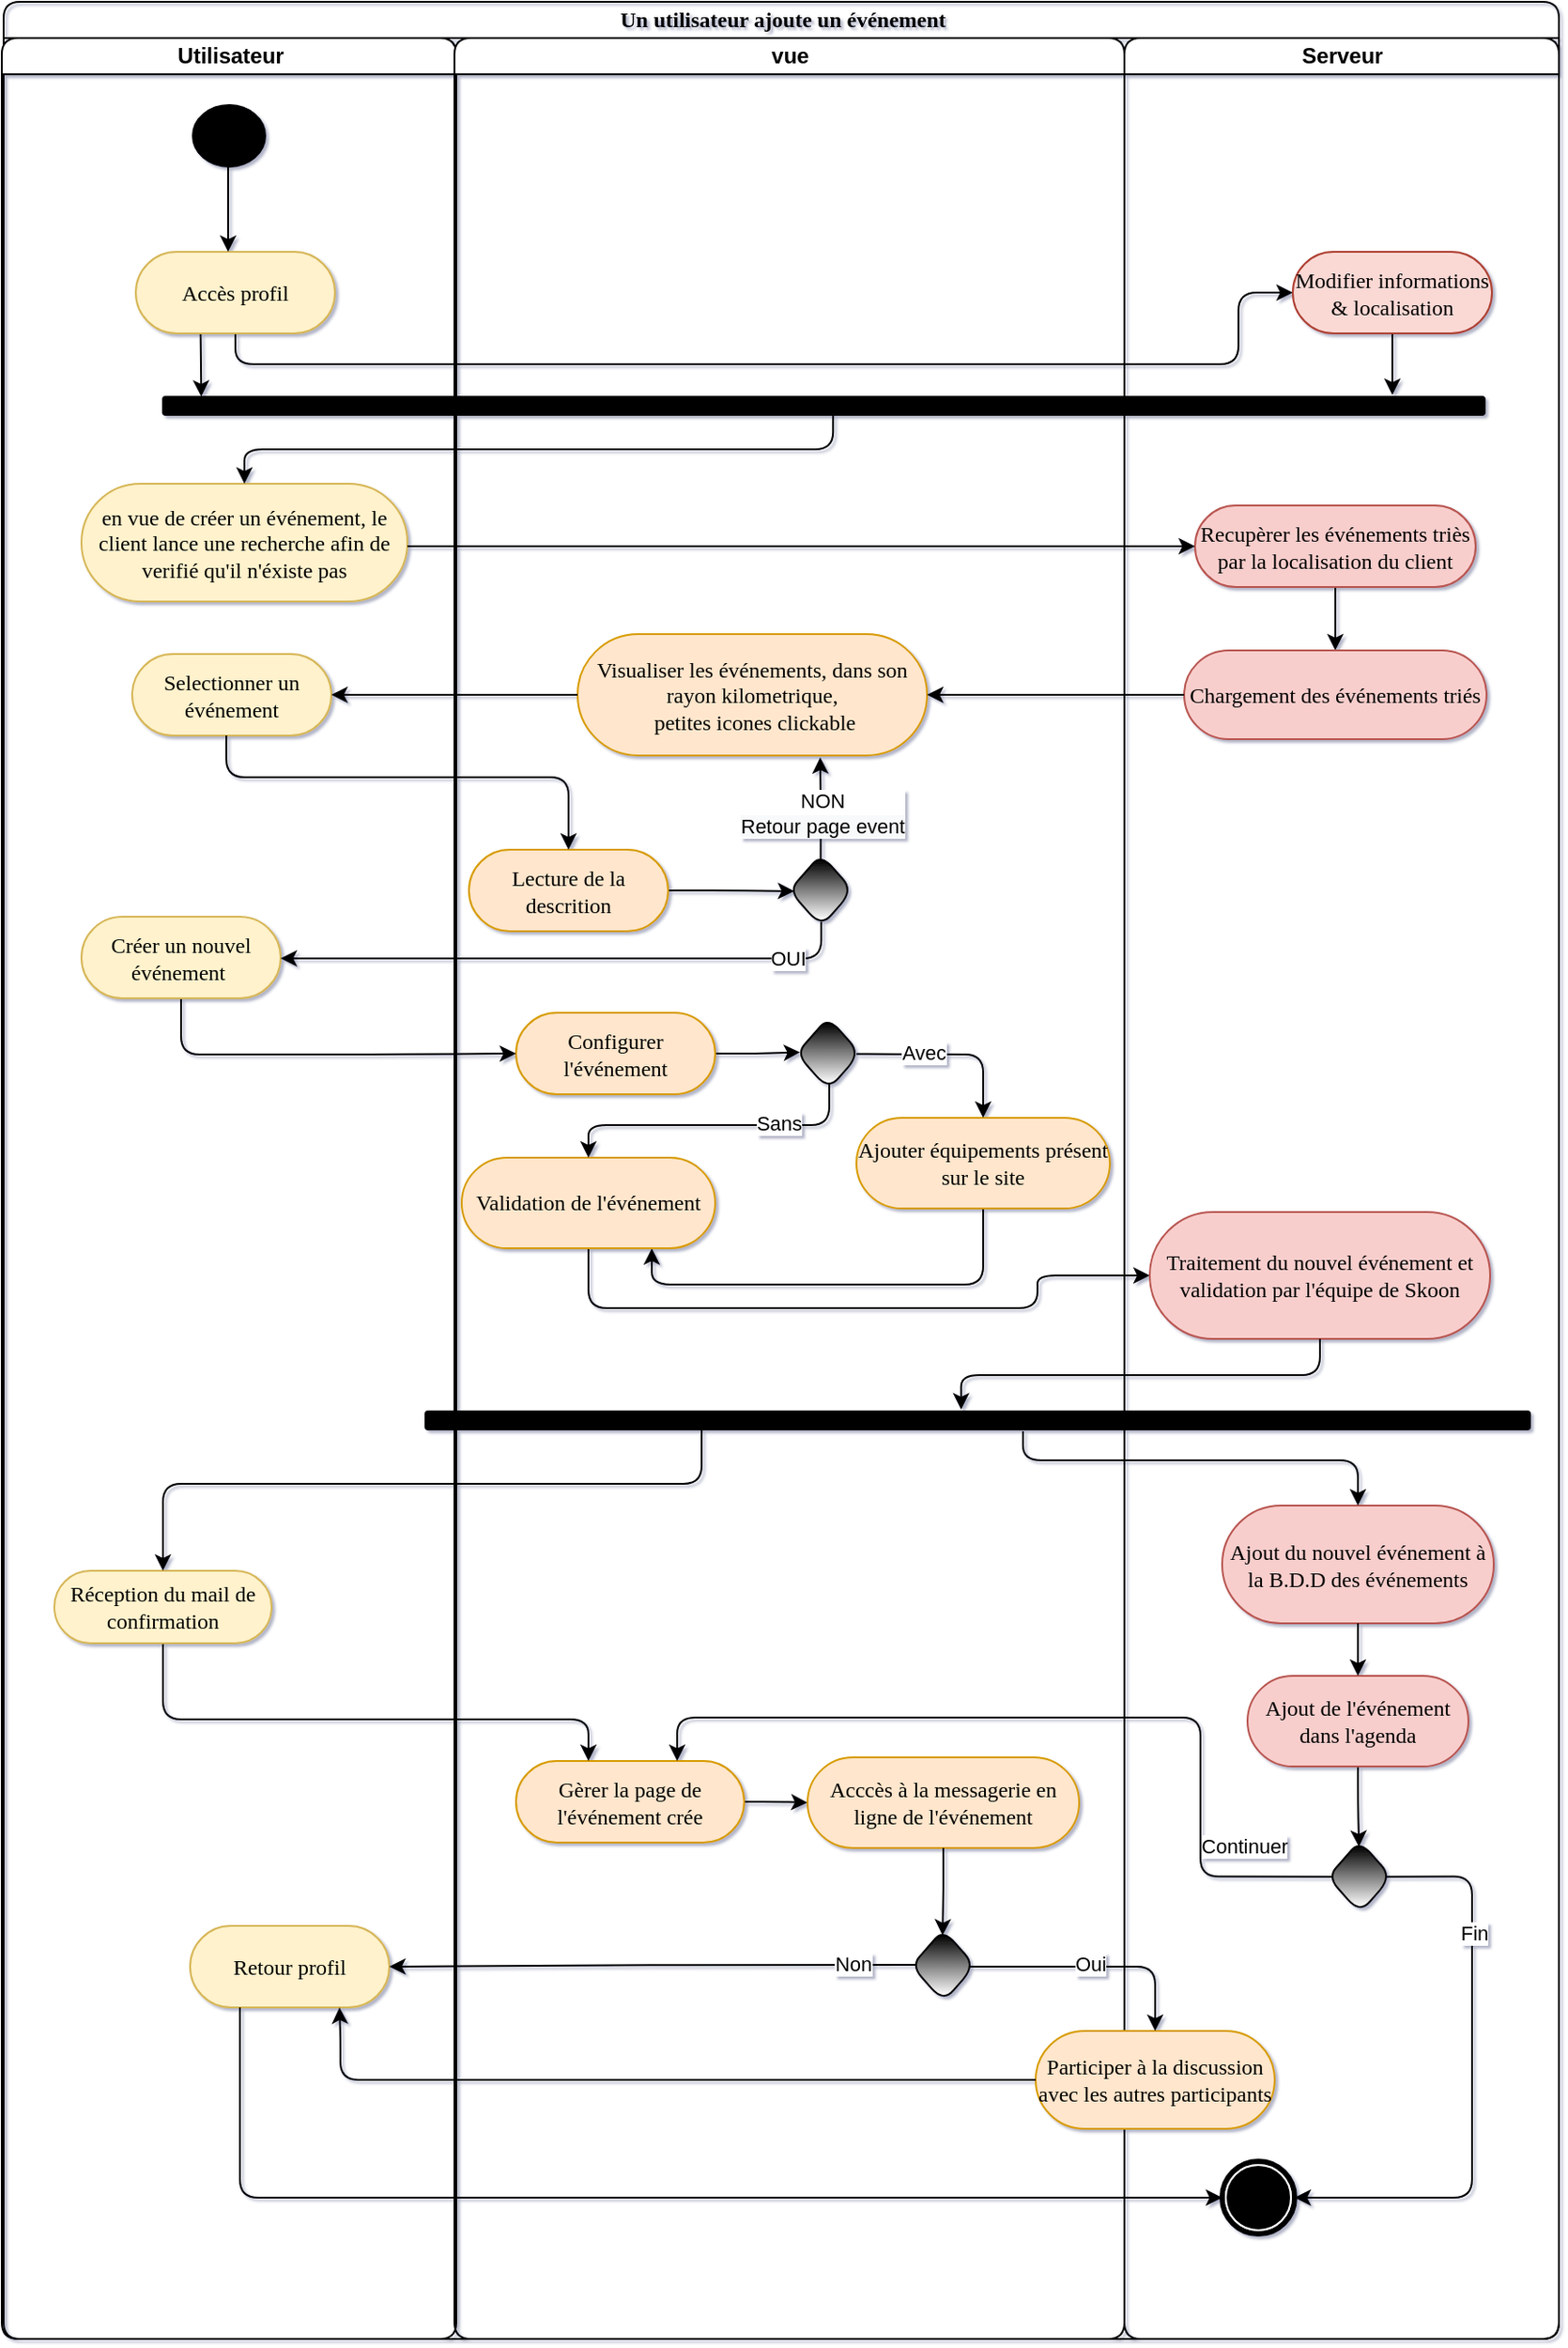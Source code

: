 <mxfile version="14.4.3" type="device"><diagram name="Page-1" id="0783ab3e-0a74-02c8-0abd-f7b4e66b4bec"><mxGraphModel dx="1547" dy="1147" grid="0" gridSize="10" guides="1" tooltips="1" connect="1" arrows="1" fold="1" page="1" pageScale="1" pageWidth="850" pageHeight="1100" background="none" math="0" shadow="1"><root><mxCell id="0"/><mxCell id="1" parent="0"/><mxCell id="1c1d494c118603dd-1" value="Un utilisateur ajoute un événement" style="swimlane;html=1;childLayout=stackLayout;startSize=20;shadow=0;comic=0;labelBackgroundColor=none;strokeWidth=1;fontFamily=Verdana;fontSize=12;align=center;rounded=1;gradientColor=#ffffff;fillColor=none;" parent="1" vertex="1"><mxGeometry x="31" y="30" width="859" height="1290" as="geometry"/></mxCell><mxCell id="1c1d494c118603dd-2" value="Utilisateur" style="swimlane;html=1;startSize=20;rounded=1;" parent="1" vertex="1"><mxGeometry x="30" y="50" width="251" height="1270" as="geometry"/></mxCell><mxCell id="1c1d494c118603dd-3" value="vue" style="swimlane;html=1;startSize=20;align=center;rounded=1;" parent="1c1d494c118603dd-2" vertex="1"><mxGeometry x="250" width="370" height="1270" as="geometry"/></mxCell><mxCell id="pq7tQY0vfqm4GT2s8NN9-47" value="Visualiser les événements, dans son rayon kilometrique,&lt;br&gt;&amp;nbsp;petites icones clickable" style="whiteSpace=wrap;html=1;shadow=0;comic=0;labelBackgroundColor=none;strokeWidth=1;fontFamily=Verdana;fontSize=12;align=center;arcSize=50;fillColor=#ffe6cc;strokeColor=#d79b00;rounded=1;" parent="1c1d494c118603dd-3" vertex="1"><mxGeometry x="68" y="329" width="193" height="67" as="geometry"/></mxCell><mxCell id="pq7tQY0vfqm4GT2s8NN9-61" style="edgeStyle=orthogonalEdgeStyle;orthogonalLoop=1;jettySize=auto;html=1;exitX=0.493;exitY=0.078;exitDx=0;exitDy=0;exitPerimeter=0;" parent="1c1d494c118603dd-3" source="pq7tQY0vfqm4GT2s8NN9-53" edge="1"><mxGeometry relative="1" as="geometry"><Array as="points"><mxPoint x="202" y="424"/><mxPoint x="202" y="424"/><mxPoint x="202" y="397"/></Array><mxPoint x="202" y="397" as="targetPoint"/><mxPoint x="230.5" y="454.5" as="sourcePoint"/></mxGeometry></mxCell><mxCell id="Knkygr0EXEKzd8itWTkL-35" value="NON&lt;br&gt;&lt;span style=&quot;background-color: rgb(248 , 249 , 250)&quot;&gt;Retour page event&lt;/span&gt;" style="edgeLabel;html=1;align=center;verticalAlign=middle;resizable=0;points=[];rounded=1;" parent="pq7tQY0vfqm4GT2s8NN9-61" vertex="1" connectable="0"><mxGeometry x="-0.419" relative="1" as="geometry"><mxPoint y="-9" as="offset"/></mxGeometry></mxCell><mxCell id="pq7tQY0vfqm4GT2s8NN9-53" value="" style="rhombus;whiteSpace=wrap;html=1;fillColor=#000000;gradientColor=#ffffff;rounded=1;" parent="1c1d494c118603dd-3" vertex="1"><mxGeometry x="185" y="450.5" width="35" height="40" as="geometry"/></mxCell><mxCell id="pq7tQY0vfqm4GT2s8NN9-58" style="edgeStyle=orthogonalEdgeStyle;orthogonalLoop=1;jettySize=auto;html=1;entryX=0.076;entryY=0.51;entryDx=0;entryDy=0;entryPerimeter=0;" parent="1c1d494c118603dd-3" source="pq7tQY0vfqm4GT2s8NN9-51" target="pq7tQY0vfqm4GT2s8NN9-53" edge="1"><mxGeometry relative="1" as="geometry"/></mxCell><mxCell id="pq7tQY0vfqm4GT2s8NN9-51" value="Lecture de la descrition" style="whiteSpace=wrap;html=1;shadow=0;comic=0;labelBackgroundColor=none;strokeWidth=1;fontFamily=Verdana;fontSize=12;align=center;arcSize=50;fillColor=#ffe6cc;strokeColor=#d79b00;rounded=1;" parent="1c1d494c118603dd-3" vertex="1"><mxGeometry x="8" y="448" width="110" height="45" as="geometry"/></mxCell><mxCell id="IFQiOtLCUVsjiTBBM632-2" style="edgeStyle=orthogonalEdgeStyle;orthogonalLoop=1;jettySize=auto;html=1;" parent="1c1d494c118603dd-3" source="pq7tQY0vfqm4GT2s8NN9-77" target="IFQiOtLCUVsjiTBBM632-1" edge="1"><mxGeometry relative="1" as="geometry"/></mxCell><mxCell id="pq7tQY0vfqm4GT2s8NN9-77" value="Gèrer la page de l'événement crée" style="whiteSpace=wrap;html=1;shadow=0;comic=0;labelBackgroundColor=none;strokeWidth=1;fontFamily=Verdana;fontSize=12;align=center;arcSize=50;fillColor=#ffe6cc;strokeColor=#d79b00;rounded=1;" parent="1c1d494c118603dd-3" vertex="1"><mxGeometry x="34" y="951" width="126" height="45" as="geometry"/></mxCell><mxCell id="Knkygr0EXEKzd8itWTkL-37" style="edgeStyle=orthogonalEdgeStyle;orthogonalLoop=1;jettySize=auto;html=1;entryX=0.054;entryY=0.483;entryDx=0;entryDy=0;entryPerimeter=0;" parent="1c1d494c118603dd-3" source="pq7tQY0vfqm4GT2s8NN9-82" target="IFQiOtLCUVsjiTBBM632-48" edge="1"><mxGeometry relative="1" as="geometry"/></mxCell><mxCell id="pq7tQY0vfqm4GT2s8NN9-82" value="Configurer l'événement" style="whiteSpace=wrap;html=1;shadow=0;comic=0;labelBackgroundColor=none;strokeWidth=1;fontFamily=Verdana;fontSize=12;align=center;arcSize=50;fillColor=#ffe6cc;strokeColor=#d79b00;rounded=1;" parent="1c1d494c118603dd-3" vertex="1"><mxGeometry x="34" y="538" width="110" height="45" as="geometry"/></mxCell><mxCell id="IFQiOtLCUVsjiTBBM632-78" style="edgeStyle=orthogonalEdgeStyle;orthogonalLoop=1;jettySize=auto;html=1;entryX=0.75;entryY=1;entryDx=0;entryDy=0;" parent="1c1d494c118603dd-3" source="pq7tQY0vfqm4GT2s8NN9-85" target="pq7tQY0vfqm4GT2s8NN9-88" edge="1"><mxGeometry relative="1" as="geometry"><Array as="points"><mxPoint x="292" y="688"/><mxPoint x="109" y="688"/></Array></mxGeometry></mxCell><mxCell id="pq7tQY0vfqm4GT2s8NN9-85" value="Ajouter équipements présent sur le site" style="whiteSpace=wrap;html=1;shadow=0;comic=0;labelBackgroundColor=none;strokeWidth=1;fontFamily=Verdana;fontSize=12;align=center;arcSize=50;fillColor=#ffe6cc;strokeColor=#d79b00;rounded=1;" parent="1c1d494c118603dd-3" vertex="1"><mxGeometry x="222" y="596" width="140" height="50" as="geometry"/></mxCell><mxCell id="IFQiOtLCUVsjiTBBM632-14" style="edgeStyle=orthogonalEdgeStyle;orthogonalLoop=1;jettySize=auto;html=1;entryX=0;entryY=0.5;entryDx=0;entryDy=0;" parent="1c1d494c118603dd-3" source="pq7tQY0vfqm4GT2s8NN9-88" target="pq7tQY0vfqm4GT2s8NN9-86" edge="1"><mxGeometry relative="1" as="geometry"><Array as="points"><mxPoint x="74" y="701"/><mxPoint x="322" y="701"/><mxPoint x="322" y="683"/></Array></mxGeometry></mxCell><mxCell id="pq7tQY0vfqm4GT2s8NN9-88" value="Validation de l'événement" style="whiteSpace=wrap;html=1;shadow=0;comic=0;labelBackgroundColor=none;strokeWidth=1;fontFamily=Verdana;fontSize=12;align=center;arcSize=50;fillColor=#ffe6cc;strokeColor=#d79b00;rounded=1;" parent="1c1d494c118603dd-3" vertex="1"><mxGeometry x="4" y="618" width="140" height="50" as="geometry"/></mxCell><mxCell id="IFQiOtLCUVsjiTBBM632-1" value="Acccès à la messagerie en ligne de l'événement" style="whiteSpace=wrap;html=1;shadow=0;comic=0;labelBackgroundColor=none;strokeWidth=1;fontFamily=Verdana;fontSize=12;align=center;arcSize=50;fillColor=#ffe6cc;strokeColor=#d79b00;rounded=1;" parent="1c1d494c118603dd-3" vertex="1"><mxGeometry x="195" y="949" width="150" height="50" as="geometry"/></mxCell><mxCell id="IFQiOtLCUVsjiTBBM632-5" value="Retour profil" style="whiteSpace=wrap;html=1;shadow=0;comic=0;labelBackgroundColor=none;strokeWidth=1;fontFamily=Verdana;fontSize=12;align=center;arcSize=50;fillColor=#fff2cc;strokeColor=#d6b656;rounded=1;" parent="1c1d494c118603dd-3" vertex="1"><mxGeometry x="-146" y="1042" width="110" height="45" as="geometry"/></mxCell><mxCell id="IFQiOtLCUVsjiTBBM632-8" value="" style="whiteSpace=wrap;html=1;fillColor=#000000;rounded=1;" parent="1c1d494c118603dd-3" vertex="1"><mxGeometry x="-16" y="758" width="610" height="10" as="geometry"/></mxCell><mxCell id="pq7tQY0vfqm4GT2s8NN9-86" value="Traitement du nouvel événement et validation par l'équipe de Skoon" style="whiteSpace=wrap;html=1;shadow=0;comic=0;labelBackgroundColor=none;strokeWidth=1;fontFamily=Verdana;fontSize=12;align=center;arcSize=50;fillColor=#f8cecc;strokeColor=#b85450;rounded=1;" parent="1c1d494c118603dd-3" vertex="1"><mxGeometry x="384" y="648" width="188" height="70" as="geometry"/></mxCell><mxCell id="IFQiOtLCUVsjiTBBM632-12" style="edgeStyle=orthogonalEdgeStyle;orthogonalLoop=1;jettySize=auto;html=1;entryX=0.485;entryY=-0.1;entryDx=0;entryDy=0;entryPerimeter=0;" parent="1c1d494c118603dd-3" source="pq7tQY0vfqm4GT2s8NN9-86" target="IFQiOtLCUVsjiTBBM632-8" edge="1"><mxGeometry relative="1" as="geometry"/></mxCell><mxCell id="IFQiOtLCUVsjiTBBM632-49" style="edgeStyle=orthogonalEdgeStyle;orthogonalLoop=1;jettySize=auto;html=1;entryX=0.5;entryY=0;entryDx=0;entryDy=0;exitX=0.942;exitY=0.507;exitDx=0;exitDy=0;exitPerimeter=0;" parent="1c1d494c118603dd-3" source="IFQiOtLCUVsjiTBBM632-48" target="pq7tQY0vfqm4GT2s8NN9-85" edge="1"><mxGeometry relative="1" as="geometry"><Array as="points"><mxPoint x="234" y="561"/><mxPoint x="292" y="561"/></Array><mxPoint x="234" y="561" as="sourcePoint"/></mxGeometry></mxCell><mxCell id="Knkygr0EXEKzd8itWTkL-42" value="Avec" style="edgeLabel;html=1;align=center;verticalAlign=middle;resizable=0;points=[];" parent="IFQiOtLCUVsjiTBBM632-49" vertex="1" connectable="0"><mxGeometry x="0.156" y="1" relative="1" as="geometry"><mxPoint x="-24" as="offset"/></mxGeometry></mxCell><mxCell id="IFQiOtLCUVsjiTBBM632-48" value="" style="rhombus;whiteSpace=wrap;html=1;fillColor=#000000;gradientColor=#ffffff;rounded=1;" parent="1c1d494c118603dd-3" vertex="1"><mxGeometry x="189" y="540.5" width="35" height="40" as="geometry"/></mxCell><mxCell id="IFQiOtLCUVsjiTBBM632-51" style="edgeStyle=orthogonalEdgeStyle;orthogonalLoop=1;jettySize=auto;html=1;exitX=0.514;exitY=0.909;exitDx=0;exitDy=0;exitPerimeter=0;" parent="1c1d494c118603dd-3" source="IFQiOtLCUVsjiTBBM632-48" target="pq7tQY0vfqm4GT2s8NN9-88" edge="1"><mxGeometry relative="1" as="geometry"><mxPoint x="206.5" y="648" as="targetPoint"/><Array as="points"><mxPoint x="207" y="600"/><mxPoint x="74" y="600"/></Array></mxGeometry></mxCell><mxCell id="Knkygr0EXEKzd8itWTkL-43" value="Sans" style="edgeLabel;html=1;align=center;verticalAlign=middle;resizable=0;points=[];" parent="IFQiOtLCUVsjiTBBM632-51" vertex="1" connectable="0"><mxGeometry x="-0.471" y="-3" relative="1" as="geometry"><mxPoint x="-5" y="2" as="offset"/></mxGeometry></mxCell><mxCell id="1c1d494c118603dd-4" value="Serveur" style="swimlane;html=1;startSize=20;rounded=1;" parent="1c1d494c118603dd-3" vertex="1"><mxGeometry x="370" width="240" height="1270" as="geometry"/></mxCell><mxCell id="Knkygr0EXEKzd8itWTkL-33" style="edgeStyle=orthogonalEdgeStyle;orthogonalLoop=1;jettySize=auto;html=1;entryX=0.5;entryY=0;entryDx=0;entryDy=0;" parent="1c1d494c118603dd-4" source="pq7tQY0vfqm4GT2s8NN9-43" target="pq7tQY0vfqm4GT2s8NN9-45" edge="1"><mxGeometry relative="1" as="geometry"/></mxCell><mxCell id="pq7tQY0vfqm4GT2s8NN9-43" value="Recupèrer les événements triès par la localisation du client" style="whiteSpace=wrap;html=1;shadow=0;comic=0;labelBackgroundColor=none;strokeWidth=1;fontFamily=Verdana;fontSize=12;align=center;arcSize=50;fillColor=#f8cecc;strokeColor=#b85450;rounded=1;" parent="1c1d494c118603dd-4" vertex="1"><mxGeometry x="39" y="258" width="155" height="45" as="geometry"/></mxCell><mxCell id="pq7tQY0vfqm4GT2s8NN9-45" value="Chargement des événements triés" style="whiteSpace=wrap;html=1;shadow=0;comic=0;labelBackgroundColor=none;strokeWidth=1;fontFamily=Verdana;fontSize=12;align=center;arcSize=50;fillColor=#f8cecc;strokeColor=#b85450;rounded=1;" parent="1c1d494c118603dd-4" vertex="1"><mxGeometry x="33" y="338" width="167" height="49" as="geometry"/></mxCell><mxCell id="pq7tQY0vfqm4GT2s8NN9-76" value="Ajout du nouvel événement à la B.D.D des événements" style="whiteSpace=wrap;html=1;shadow=0;comic=0;labelBackgroundColor=none;strokeWidth=1;fontFamily=Verdana;fontSize=12;align=center;arcSize=50;fillColor=#f8cecc;strokeColor=#b85450;rounded=1;" parent="1c1d494c118603dd-4" vertex="1"><mxGeometry x="54" y="810" width="150" height="65" as="geometry"/></mxCell><mxCell id="IFQiOtLCUVsjiTBBM632-11" style="edgeStyle=orthogonalEdgeStyle;orthogonalLoop=1;jettySize=auto;html=1;entryX=0.5;entryY=0;entryDx=0;entryDy=0;" parent="1c1d494c118603dd-4" target="pq7tQY0vfqm4GT2s8NN9-76" edge="1"><mxGeometry relative="1" as="geometry"><mxPoint x="-56" y="769" as="sourcePoint"/><mxPoint x="129" y="801" as="targetPoint"/><Array as="points"><mxPoint x="-56" y="785"/><mxPoint x="129" y="785"/></Array></mxGeometry></mxCell><mxCell id="IFQiOtLCUVsjiTBBM632-79" style="edgeStyle=orthogonalEdgeStyle;orthogonalLoop=1;jettySize=auto;html=1;entryX=0.488;entryY=0.084;entryDx=0;entryDy=0;entryPerimeter=0;" parent="1c1d494c118603dd-4" source="pq7tQY0vfqm4GT2s8NN9-69" target="IFQiOtLCUVsjiTBBM632-55" edge="1"><mxGeometry relative="1" as="geometry"><mxPoint x="143" y="1007" as="targetPoint"/></mxGeometry></mxCell><mxCell id="pq7tQY0vfqm4GT2s8NN9-69" value="Ajout de l'événement dans l'agenda" style="whiteSpace=wrap;html=1;shadow=0;comic=0;labelBackgroundColor=none;strokeWidth=1;fontFamily=Verdana;fontSize=12;align=center;arcSize=50;fillColor=#f8cecc;strokeColor=#b85450;rounded=1;" parent="1c1d494c118603dd-4" vertex="1"><mxGeometry x="68" y="904" width="122" height="50" as="geometry"/></mxCell><mxCell id="IFQiOtLCUVsjiTBBM632-55" value="" style="rhombus;whiteSpace=wrap;html=1;fillColor=#000000;gradientColor=#ffffff;rounded=1;" parent="1c1d494c118603dd-4" vertex="1"><mxGeometry x="112.5" y="995" width="35" height="40" as="geometry"/></mxCell><mxCell id="IFQiOtLCUVsjiTBBM632-4" value="Participer à la discussion avec les autres participants" style="whiteSpace=wrap;html=1;shadow=0;comic=0;labelBackgroundColor=none;strokeWidth=1;fontFamily=Verdana;fontSize=12;align=center;arcSize=50;fillColor=#ffe6cc;strokeColor=#d79b00;rounded=1;" parent="1c1d494c118603dd-4" vertex="1"><mxGeometry x="-49" y="1100" width="132" height="54" as="geometry"/></mxCell><mxCell id="Knkygr0EXEKzd8itWTkL-39" style="edgeStyle=orthogonalEdgeStyle;rounded=0;orthogonalLoop=1;jettySize=auto;html=1;" parent="1c1d494c118603dd-4" source="pq7tQY0vfqm4GT2s8NN9-76" target="pq7tQY0vfqm4GT2s8NN9-69" edge="1"><mxGeometry relative="1" as="geometry"><mxPoint x="129" y="903" as="targetPoint"/></mxGeometry></mxCell><mxCell id="IFQiOtLCUVsjiTBBM632-58" style="edgeStyle=orthogonalEdgeStyle;orthogonalLoop=1;jettySize=auto;html=1;exitX=0.07;exitY=0.496;exitDx=0;exitDy=0;exitPerimeter=0;" parent="1c1d494c118603dd-3" source="IFQiOtLCUVsjiTBBM632-55" target="pq7tQY0vfqm4GT2s8NN9-77" edge="1"><mxGeometry relative="1" as="geometry"><Array as="points"><mxPoint x="412" y="1015"/><mxPoint x="412" y="927"/><mxPoint x="123" y="927"/></Array></mxGeometry></mxCell><mxCell id="Knkygr0EXEKzd8itWTkL-41" value="Continuer" style="edgeLabel;html=1;align=center;verticalAlign=middle;resizable=0;points=[];" parent="IFQiOtLCUVsjiTBBM632-58" vertex="1" connectable="0"><mxGeometry x="-0.606" y="-4" relative="1" as="geometry"><mxPoint x="20" y="3" as="offset"/></mxGeometry></mxCell><mxCell id="Knkygr0EXEKzd8itWTkL-34" style="edgeStyle=orthogonalEdgeStyle;orthogonalLoop=1;jettySize=auto;html=1;entryX=1;entryY=0.5;entryDx=0;entryDy=0;" parent="1c1d494c118603dd-3" source="pq7tQY0vfqm4GT2s8NN9-45" target="pq7tQY0vfqm4GT2s8NN9-47" edge="1"><mxGeometry relative="1" as="geometry"/></mxCell><mxCell id="DEazOZn4_3-EFSsOK0E0-6" style="edgeStyle=orthogonalEdgeStyle;rounded=1;orthogonalLoop=1;jettySize=auto;html=1;entryX=0.75;entryY=1;entryDx=0;entryDy=0;exitX=0;exitY=0.5;exitDx=0;exitDy=0;" parent="1c1d494c118603dd-3" source="IFQiOtLCUVsjiTBBM632-4" target="IFQiOtLCUVsjiTBBM632-5" edge="1"><mxGeometry relative="1" as="geometry"><Array as="points"><mxPoint x="-63" y="1127"/><mxPoint x="-63" y="1104"/></Array><mxPoint x="-39.5" y="1106.0" as="targetPoint"/></mxGeometry></mxCell><mxCell id="pq7tQY0vfqm4GT2s8NN9-49" value="Selectionner un événement" style="whiteSpace=wrap;html=1;shadow=0;comic=0;labelBackgroundColor=none;strokeWidth=1;fontFamily=Verdana;fontSize=12;align=center;arcSize=50;fillColor=#fff2cc;strokeColor=#d6b656;rounded=1;" parent="1c1d494c118603dd-2" vertex="1"><mxGeometry x="72" y="340" width="110" height="45" as="geometry"/></mxCell><mxCell id="pq7tQY0vfqm4GT2s8NN9-50" style="edgeStyle=orthogonalEdgeStyle;orthogonalLoop=1;jettySize=auto;html=1;entryX=0.5;entryY=0;entryDx=0;entryDy=0;" parent="1c1d494c118603dd-2" source="pq7tQY0vfqm4GT2s8NN9-49" target="pq7tQY0vfqm4GT2s8NN9-51" edge="1"><mxGeometry relative="1" as="geometry"><mxPoint x="114" y="458" as="targetPoint"/><Array as="points"><mxPoint x="124" y="408"/><mxPoint x="313" y="408"/></Array></mxGeometry></mxCell><mxCell id="IFQiOtLCUVsjiTBBM632-54" style="edgeStyle=orthogonalEdgeStyle;orthogonalLoop=1;jettySize=auto;html=1;" parent="1c1d494c118603dd-2" source="pq7tQY0vfqm4GT2s8NN9-63" target="pq7tQY0vfqm4GT2s8NN9-77" edge="1"><mxGeometry relative="1" as="geometry"><Array as="points"><mxPoint x="89" y="928"/><mxPoint x="324" y="928"/></Array></mxGeometry></mxCell><mxCell id="pq7tQY0vfqm4GT2s8NN9-63" value="Réception du mail de confirmation" style="whiteSpace=wrap;html=1;shadow=0;comic=0;labelBackgroundColor=none;strokeWidth=1;fontFamily=Verdana;fontSize=12;align=center;arcSize=50;fillColor=#fff2cc;strokeColor=#d6b656;rounded=1;" parent="1c1d494c118603dd-2" vertex="1"><mxGeometry x="29" y="846" width="120" height="40" as="geometry"/></mxCell><mxCell id="IFQiOtLCUVsjiTBBM632-47" style="edgeStyle=orthogonalEdgeStyle;orthogonalLoop=1;jettySize=auto;html=1;entryX=0;entryY=0.5;entryDx=0;entryDy=0;" parent="1c1d494c118603dd-2" source="pq7tQY0vfqm4GT2s8NN9-74" target="pq7tQY0vfqm4GT2s8NN9-82" edge="1"><mxGeometry relative="1" as="geometry"><Array as="points"><mxPoint x="99" y="561"/><mxPoint x="214" y="561"/></Array></mxGeometry></mxCell><mxCell id="pq7tQY0vfqm4GT2s8NN9-74" value="Créer un nouvel événement&amp;nbsp;" style="whiteSpace=wrap;html=1;shadow=0;comic=0;labelBackgroundColor=none;strokeWidth=1;fontFamily=Verdana;fontSize=12;align=center;arcSize=50;fillColor=#fff2cc;strokeColor=#d6b656;rounded=1;" parent="1c1d494c118603dd-2" vertex="1"><mxGeometry x="44" y="485" width="110" height="45" as="geometry"/></mxCell><mxCell id="pq7tQY0vfqm4GT2s8NN9-78" style="edgeStyle=orthogonalEdgeStyle;orthogonalLoop=1;jettySize=auto;html=1;exitX=0.502;exitY=0.932;exitDx=0;exitDy=0;exitPerimeter=0;entryX=1;entryY=0.5;entryDx=0;entryDy=0;" parent="1c1d494c118603dd-2" source="pq7tQY0vfqm4GT2s8NN9-53" target="pq7tQY0vfqm4GT2s8NN9-74" edge="1"><mxGeometry relative="1" as="geometry"><mxPoint x="134" y="488" as="targetPoint"/><Array as="points"><mxPoint x="453" y="508"/><mxPoint x="154" y="508"/></Array></mxGeometry></mxCell><mxCell id="Knkygr0EXEKzd8itWTkL-36" value="OUI" style="edgeLabel;html=1;align=center;verticalAlign=middle;resizable=0;points=[];rounded=1;" parent="pq7tQY0vfqm4GT2s8NN9-78" vertex="1" connectable="0"><mxGeometry x="-0.865" y="2" relative="1" as="geometry"><mxPoint x="-18" y="-2" as="offset"/></mxGeometry></mxCell><mxCell id="60571a20871a0731-5" value="" style="shape=mxgraph.bpmn.shape;html=1;verticalLabelPosition=bottom;labelBackgroundColor=#ffffff;verticalAlign=top;perimeter=ellipsePerimeter;outline=end;symbol=terminate;shadow=0;comic=0;strokeWidth=1;fontFamily=Verdana;fontSize=12;align=center;rounded=1;" parent="1c1d494c118603dd-2" vertex="1"><mxGeometry x="674" y="1172" width="40" height="40" as="geometry"/></mxCell><mxCell id="IFQiOtLCUVsjiTBBM632-7" style="edgeStyle=orthogonalEdgeStyle;orthogonalLoop=1;jettySize=auto;html=1;exitX=0.25;exitY=1;exitDx=0;exitDy=0;" parent="1c1d494c118603dd-2" source="IFQiOtLCUVsjiTBBM632-5" edge="1"><mxGeometry relative="1" as="geometry"><mxPoint x="674" y="1192" as="targetPoint"/><Array as="points"><mxPoint x="132" y="1192"/></Array></mxGeometry></mxCell><mxCell id="IFQiOtLCUVsjiTBBM632-10" style="edgeStyle=orthogonalEdgeStyle;orthogonalLoop=1;jettySize=auto;html=1;exitX=0.25;exitY=1;exitDx=0;exitDy=0;" parent="1c1d494c118603dd-2" source="IFQiOtLCUVsjiTBBM632-8" target="pq7tQY0vfqm4GT2s8NN9-63" edge="1"><mxGeometry relative="1" as="geometry"><Array as="points"><mxPoint x="386" y="798"/><mxPoint x="89" y="798"/></Array></mxGeometry></mxCell><mxCell id="pq7tQY0vfqm4GT2s8NN9-41" value="en vue de créer un événement, le client lance une recherche afin de verifié qu'il n'éxiste pas" style="whiteSpace=wrap;html=1;shadow=0;comic=0;labelBackgroundColor=none;strokeWidth=1;fontFamily=Verdana;fontSize=12;align=center;arcSize=50;fillColor=#fff2cc;strokeColor=#d6b656;rounded=1;" parent="1c1d494c118603dd-2" vertex="1"><mxGeometry x="44" y="246" width="180" height="65" as="geometry"/></mxCell><mxCell id="pq7tQY0vfqm4GT2s8NN9-48" style="edgeStyle=orthogonalEdgeStyle;orthogonalLoop=1;jettySize=auto;html=1;entryX=1;entryY=0.5;entryDx=0;entryDy=0;" parent="1c1d494c118603dd-2" source="pq7tQY0vfqm4GT2s8NN9-47" target="pq7tQY0vfqm4GT2s8NN9-49" edge="1"><mxGeometry relative="1" as="geometry"><mxPoint x="164" y="358" as="targetPoint"/></mxGeometry></mxCell><mxCell id="pq7tQY0vfqm4GT2s8NN9-42" style="edgeStyle=orthogonalEdgeStyle;orthogonalLoop=1;jettySize=auto;html=1;entryX=0;entryY=0.5;entryDx=0;entryDy=0;" parent="1c1d494c118603dd-2" source="pq7tQY0vfqm4GT2s8NN9-41" target="pq7tQY0vfqm4GT2s8NN9-43" edge="1"><mxGeometry relative="1" as="geometry"><mxPoint x="564" y="280.5" as="targetPoint"/><Array as="points"><mxPoint x="470" y="281"/></Array></mxGeometry></mxCell><mxCell id="Knkygr0EXEKzd8itWTkL-2" value="" style="ellipse;whiteSpace=wrap;html=1;shadow=0;comic=0;labelBackgroundColor=none;strokeWidth=1;fontFamily=Verdana;fontSize=12;align=center;fillColor=#000000;rounded=1;" parent="1c1d494c118603dd-2" vertex="1"><mxGeometry x="105.5" y="37" width="40" height="34" as="geometry"/></mxCell><mxCell id="IFQiOtLCUVsjiTBBM632-59" style="edgeStyle=orthogonalEdgeStyle;orthogonalLoop=1;jettySize=auto;html=1;entryX=1;entryY=0.5;entryDx=0;entryDy=0;exitX=0.928;exitY=0.496;exitDx=0;exitDy=0;exitPerimeter=0;" parent="1c1d494c118603dd-2" source="IFQiOtLCUVsjiTBBM632-55" target="60571a20871a0731-5" edge="1"><mxGeometry relative="1" as="geometry"><mxPoint x="636" y="1268" as="targetPoint"/><Array as="points"><mxPoint x="812" y="1015"/><mxPoint x="812" y="1192"/></Array><mxPoint x="826" y="980" as="sourcePoint"/></mxGeometry></mxCell><mxCell id="Knkygr0EXEKzd8itWTkL-40" value="Fin" style="edgeLabel;html=1;align=center;verticalAlign=middle;resizable=0;points=[];" parent="IFQiOtLCUVsjiTBBM632-59" vertex="1" connectable="0"><mxGeometry x="-0.515" y="1" relative="1" as="geometry"><mxPoint as="offset"/></mxGeometry></mxCell><mxCell id="Knkygr0EXEKzd8itWTkL-3" style="edgeStyle=orthogonalEdgeStyle;orthogonalLoop=1;jettySize=auto;html=1;exitX=0.5;exitY=1;exitDx=0;exitDy=0;entryX=0;entryY=0.5;entryDx=0;entryDy=0;" parent="1" target="Knkygr0EXEKzd8itWTkL-11" edge="1"><mxGeometry relative="1" as="geometry"><mxPoint x="159.0" y="213" as="sourcePoint"/><mxPoint x="730" y="184" as="targetPoint"/><Array as="points"><mxPoint x="159" y="230"/><mxPoint x="713" y="230"/><mxPoint x="713" y="190"/></Array></mxGeometry></mxCell><mxCell id="Knkygr0EXEKzd8itWTkL-4" style="edgeStyle=orthogonalEdgeStyle;orthogonalLoop=1;jettySize=auto;html=1;entryX=0.029;entryY=-0.01;entryDx=0;entryDy=0;entryPerimeter=0;exitX=0.325;exitY=1.04;exitDx=0;exitDy=0;exitPerimeter=0;" parent="1" source="Knkygr0EXEKzd8itWTkL-19" target="Knkygr0EXEKzd8itWTkL-5" edge="1"><mxGeometry relative="1" as="geometry"><mxPoint x="159.0" y="213" as="sourcePoint"/><Array as="points"><mxPoint x="140" y="213"/></Array></mxGeometry></mxCell><mxCell id="Knkygr0EXEKzd8itWTkL-5" value="" style="whiteSpace=wrap;html=1;fillColor=#000000;rounded=1;" parent="1" vertex="1"><mxGeometry x="119" y="248" width="730" height="10" as="geometry"/></mxCell><mxCell id="Knkygr0EXEKzd8itWTkL-10" style="edgeStyle=orthogonalEdgeStyle;orthogonalLoop=1;jettySize=auto;html=1;" parent="1" source="Knkygr0EXEKzd8itWTkL-11" edge="1"><mxGeometry relative="1" as="geometry"><mxPoint x="798" y="247" as="targetPoint"/></mxGeometry></mxCell><mxCell id="Knkygr0EXEKzd8itWTkL-11" value="Modifier informations &amp;amp; localisation" style="whiteSpace=wrap;html=1;shadow=0;comic=0;labelBackgroundColor=none;strokeWidth=1;fontFamily=Verdana;fontSize=12;align=center;arcSize=50;fillColor=#fad9d5;strokeColor=#ae4132;rounded=1;" parent="1" vertex="1"><mxGeometry x="743" y="168" width="110" height="45" as="geometry"/></mxCell><mxCell id="Knkygr0EXEKzd8itWTkL-19" value="Accès profil" style="whiteSpace=wrap;html=1;shadow=0;comic=0;labelBackgroundColor=none;strokeWidth=1;fontFamily=Verdana;fontSize=12;align=center;arcSize=50;fillColor=#fff2cc;strokeColor=#d6b656;rounded=1;" parent="1" vertex="1"><mxGeometry x="104" y="168" width="110" height="45" as="geometry"/></mxCell><mxCell id="Knkygr0EXEKzd8itWTkL-45" style="edgeStyle=orthogonalEdgeStyle;rounded=0;orthogonalLoop=1;jettySize=auto;html=1;exitX=0.06;exitY=0.489;exitDx=0;exitDy=0;exitPerimeter=0;" parent="1" source="Knkygr0EXEKzd8itWTkL-44" target="IFQiOtLCUVsjiTBBM632-5" edge="1"><mxGeometry relative="1" as="geometry"/></mxCell><mxCell id="Knkygr0EXEKzd8itWTkL-48" value="Non" style="edgeLabel;html=1;align=center;verticalAlign=middle;resizable=0;points=[];" parent="Knkygr0EXEKzd8itWTkL-45" vertex="1" connectable="0"><mxGeometry x="-0.755" y="2" relative="1" as="geometry"><mxPoint x="1" y="-3" as="offset"/></mxGeometry></mxCell><mxCell id="Knkygr0EXEKzd8itWTkL-44" value="" style="rhombus;whiteSpace=wrap;html=1;fillColor=#000000;gradientColor=#ffffff;rounded=1;" parent="1" vertex="1"><mxGeometry x="532.5" y="1094" width="35" height="40" as="geometry"/></mxCell><mxCell id="IFQiOtLCUVsjiTBBM632-13" style="edgeStyle=orthogonalEdgeStyle;orthogonalLoop=1;jettySize=auto;html=1;entryX=0.5;entryY=0;entryDx=0;entryDy=0;exitX=0.901;exitY=0.512;exitDx=0;exitDy=0;exitPerimeter=0;" parent="1" source="Knkygr0EXEKzd8itWTkL-44" target="IFQiOtLCUVsjiTBBM632-4" edge="1"><mxGeometry relative="1" as="geometry"><mxPoint x="667" y="1078" as="targetPoint"/><Array as="points"><mxPoint x="667" y="1115"/></Array></mxGeometry></mxCell><mxCell id="Knkygr0EXEKzd8itWTkL-49" value="Oui" style="edgeLabel;html=1;align=center;verticalAlign=middle;resizable=0;points=[];" parent="IFQiOtLCUVsjiTBBM632-13" vertex="1" connectable="0"><mxGeometry x="-0.061" y="2" relative="1" as="geometry"><mxPoint x="2" as="offset"/></mxGeometry></mxCell><mxCell id="Knkygr0EXEKzd8itWTkL-47" style="edgeStyle=orthogonalEdgeStyle;rounded=0;orthogonalLoop=1;jettySize=auto;html=1;entryX=0.488;entryY=0.082;entryDx=0;entryDy=0;entryPerimeter=0;" parent="1" source="IFQiOtLCUVsjiTBBM632-1" target="Knkygr0EXEKzd8itWTkL-44" edge="1"><mxGeometry relative="1" as="geometry"><mxPoint x="550" y="1111" as="targetPoint"/></mxGeometry></mxCell><mxCell id="DEazOZn4_3-EFSsOK0E0-1" style="edgeStyle=orthogonalEdgeStyle;rounded=0;orthogonalLoop=1;jettySize=auto;html=1;" parent="1" source="Knkygr0EXEKzd8itWTkL-2" edge="1"><mxGeometry relative="1" as="geometry"><mxPoint x="155" y="168" as="targetPoint"/></mxGeometry></mxCell><mxCell id="IFQiOtLCUVsjiTBBM632-35" style="edgeStyle=orthogonalEdgeStyle;orthogonalLoop=1;jettySize=auto;html=1;entryX=0.5;entryY=0;entryDx=0;entryDy=0;exitX=0.507;exitY=1;exitDx=0;exitDy=0;exitPerimeter=0;" parent="1" source="Knkygr0EXEKzd8itWTkL-5" target="pq7tQY0vfqm4GT2s8NN9-41" edge="1"><mxGeometry relative="1" as="geometry"><mxPoint x="489" y="268" as="sourcePoint"/><Array as="points"><mxPoint x="489" y="277"/><mxPoint x="164" y="277"/></Array></mxGeometry></mxCell></root></mxGraphModel></diagram></mxfile>